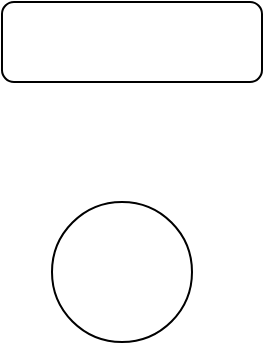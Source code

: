 <mxfile version="15.9.1" type="github">
  <diagram id="cN47Z9B3b-MoFyeB0Vu2" name="Page-1">
    <mxGraphModel dx="931" dy="751" grid="1" gridSize="10" guides="1" tooltips="1" connect="1" arrows="1" fold="1" page="1" pageScale="1" pageWidth="827" pageHeight="1169" math="0" shadow="0">
      <root>
        <mxCell id="0" />
        <mxCell id="1" parent="0" />
        <mxCell id="s9Y3Hg6uqbfLQvmprPiz-1" value="" style="rounded=1;whiteSpace=wrap;html=1;" vertex="1" parent="1">
          <mxGeometry x="370" y="100" width="130" height="40" as="geometry" />
        </mxCell>
        <mxCell id="s9Y3Hg6uqbfLQvmprPiz-2" value="" style="ellipse;whiteSpace=wrap;html=1;aspect=fixed;" vertex="1" parent="1">
          <mxGeometry x="395" y="200" width="70" height="70" as="geometry" />
        </mxCell>
      </root>
    </mxGraphModel>
  </diagram>
</mxfile>
